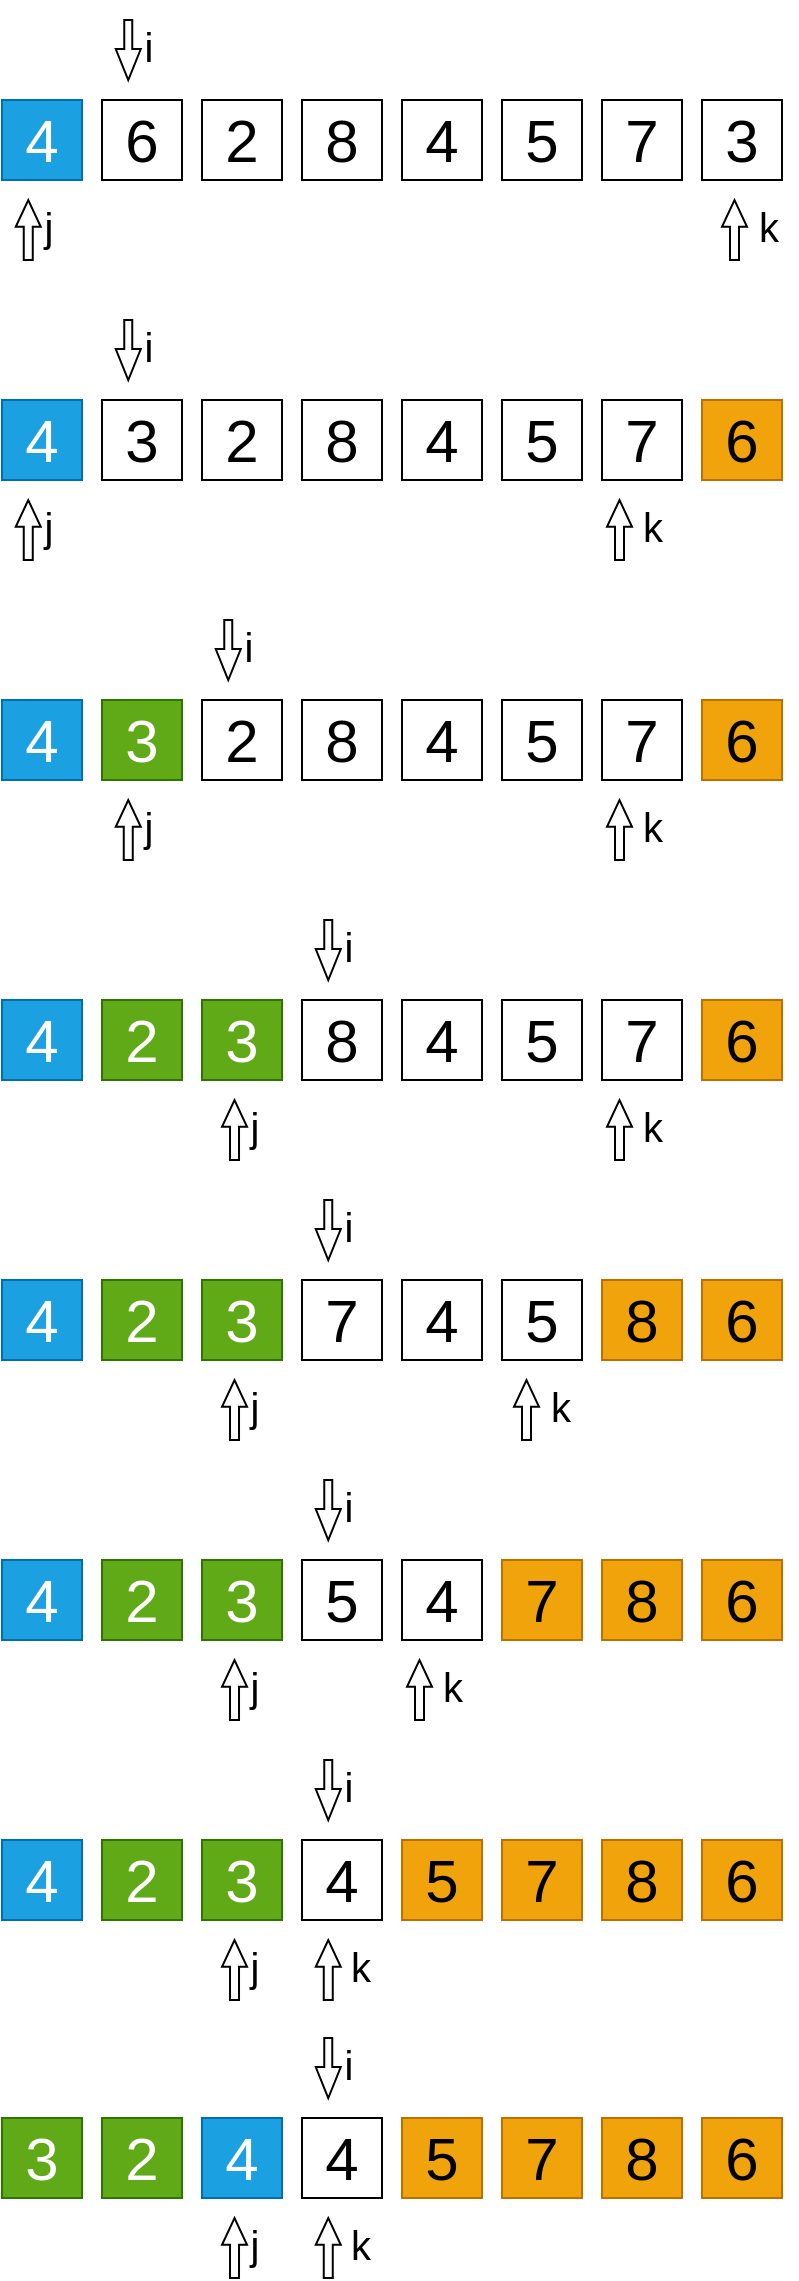 <mxfile version="16.5.1" type="device"><diagram id="u7u9cAvpRpsKyLkKJg63" name="快速排序"><mxGraphModel dx="593" dy="371" grid="1" gridSize="10" guides="1" tooltips="1" connect="1" arrows="1" fold="1" page="1" pageScale="1" pageWidth="827" pageHeight="1169" math="0" shadow="0"><root><mxCell id="0"/><mxCell id="1" parent="0"/><mxCell id="zEwm0gIOD2ZmoLXaql2R-1" value="&lt;font style=&quot;font-size: 30px&quot;&gt;4&lt;/font&gt;" style="rounded=0;whiteSpace=wrap;html=1;fillColor=#1ba1e2;strokeColor=#006EAF;fontColor=#ffffff;" vertex="1" parent="1"><mxGeometry x="120" y="80" width="40" height="40" as="geometry"/></mxCell><mxCell id="zEwm0gIOD2ZmoLXaql2R-2" value="&lt;font style=&quot;font-size: 30px&quot;&gt;6&lt;/font&gt;" style="rounded=0;whiteSpace=wrap;html=1;" vertex="1" parent="1"><mxGeometry x="170" y="80" width="40" height="40" as="geometry"/></mxCell><mxCell id="zEwm0gIOD2ZmoLXaql2R-3" value="&lt;font style=&quot;font-size: 30px&quot;&gt;2&lt;/font&gt;" style="rounded=0;whiteSpace=wrap;html=1;" vertex="1" parent="1"><mxGeometry x="220" y="80" width="40" height="40" as="geometry"/></mxCell><mxCell id="zEwm0gIOD2ZmoLXaql2R-4" value="&lt;font style=&quot;font-size: 30px&quot;&gt;8&lt;/font&gt;" style="rounded=0;whiteSpace=wrap;html=1;" vertex="1" parent="1"><mxGeometry x="270" y="80" width="40" height="40" as="geometry"/></mxCell><mxCell id="zEwm0gIOD2ZmoLXaql2R-5" value="&lt;font style=&quot;font-size: 30px&quot;&gt;4&lt;/font&gt;" style="rounded=0;whiteSpace=wrap;html=1;" vertex="1" parent="1"><mxGeometry x="320" y="80" width="40" height="40" as="geometry"/></mxCell><mxCell id="zEwm0gIOD2ZmoLXaql2R-6" value="&lt;font style=&quot;font-size: 30px&quot;&gt;5&lt;/font&gt;" style="rounded=0;whiteSpace=wrap;html=1;" vertex="1" parent="1"><mxGeometry x="370" y="80" width="40" height="40" as="geometry"/></mxCell><mxCell id="zEwm0gIOD2ZmoLXaql2R-7" value="&lt;font style=&quot;font-size: 30px&quot;&gt;7&lt;/font&gt;" style="rounded=0;whiteSpace=wrap;html=1;" vertex="1" parent="1"><mxGeometry x="420" y="80" width="40" height="40" as="geometry"/></mxCell><mxCell id="zEwm0gIOD2ZmoLXaql2R-8" value="&lt;font style=&quot;font-size: 30px&quot;&gt;3&lt;/font&gt;" style="rounded=0;whiteSpace=wrap;html=1;" vertex="1" parent="1"><mxGeometry x="470" y="80" width="40" height="40" as="geometry"/></mxCell><mxCell id="zEwm0gIOD2ZmoLXaql2R-10" value="" style="html=1;shadow=0;dashed=0;align=center;verticalAlign=middle;shape=mxgraph.arrows2.arrow;dy=0.68;dx=15.5;direction=south;notch=0;fontSize=30;" vertex="1" parent="1"><mxGeometry x="176.88" y="40" width="12.5" height="30" as="geometry"/></mxCell><mxCell id="zEwm0gIOD2ZmoLXaql2R-11" value="&lt;font style=&quot;font-size: 20px&quot;&gt;i&lt;/font&gt;" style="text;html=1;align=center;verticalAlign=middle;resizable=0;points=[];autosize=1;strokeColor=none;fillColor=none;fontSize=30;" vertex="1" parent="1"><mxGeometry x="183.13" y="30" width="20" height="40" as="geometry"/></mxCell><mxCell id="zEwm0gIOD2ZmoLXaql2R-12" value="" style="html=1;shadow=0;dashed=0;align=center;verticalAlign=middle;shape=mxgraph.arrows2.arrow;dy=0.64;dx=13.39;direction=north;notch=0;fontSize=20;" vertex="1" parent="1"><mxGeometry x="126.88" y="130" width="12.5" height="30" as="geometry"/></mxCell><mxCell id="zEwm0gIOD2ZmoLXaql2R-13" value="&lt;font style=&quot;font-size: 20px&quot;&gt;j&lt;/font&gt;" style="text;html=1;align=center;verticalAlign=middle;resizable=0;points=[];autosize=1;strokeColor=none;fillColor=none;fontSize=30;" vertex="1" parent="1"><mxGeometry x="133.13" y="120" width="20" height="40" as="geometry"/></mxCell><mxCell id="zEwm0gIOD2ZmoLXaql2R-14" value="" style="html=1;shadow=0;dashed=0;align=center;verticalAlign=middle;shape=mxgraph.arrows2.arrow;dy=0.64;dx=13.39;direction=north;notch=0;fontSize=20;" vertex="1" parent="1"><mxGeometry x="480" y="130" width="12.5" height="30" as="geometry"/></mxCell><mxCell id="zEwm0gIOD2ZmoLXaql2R-15" value="&lt;font style=&quot;font-size: 20px&quot;&gt;k&lt;/font&gt;" style="text;html=1;align=center;verticalAlign=middle;resizable=0;points=[];autosize=1;strokeColor=none;fillColor=none;fontSize=30;" vertex="1" parent="1"><mxGeometry x="487.5" y="120" width="30" height="40" as="geometry"/></mxCell><mxCell id="zEwm0gIOD2ZmoLXaql2R-17" value="&lt;font style=&quot;font-size: 30px&quot;&gt;4&lt;/font&gt;" style="rounded=0;whiteSpace=wrap;html=1;fillColor=#1ba1e2;strokeColor=#006EAF;fontColor=#ffffff;" vertex="1" parent="1"><mxGeometry x="120" y="230" width="40" height="40" as="geometry"/></mxCell><mxCell id="zEwm0gIOD2ZmoLXaql2R-18" value="&lt;font style=&quot;font-size: 30px&quot;&gt;3&lt;/font&gt;" style="rounded=0;whiteSpace=wrap;html=1;" vertex="1" parent="1"><mxGeometry x="170" y="230" width="40" height="40" as="geometry"/></mxCell><mxCell id="zEwm0gIOD2ZmoLXaql2R-19" value="&lt;font style=&quot;font-size: 30px&quot;&gt;2&lt;/font&gt;" style="rounded=0;whiteSpace=wrap;html=1;" vertex="1" parent="1"><mxGeometry x="220" y="230" width="40" height="40" as="geometry"/></mxCell><mxCell id="zEwm0gIOD2ZmoLXaql2R-20" value="&lt;font style=&quot;font-size: 30px&quot;&gt;8&lt;/font&gt;" style="rounded=0;whiteSpace=wrap;html=1;" vertex="1" parent="1"><mxGeometry x="270" y="230" width="40" height="40" as="geometry"/></mxCell><mxCell id="zEwm0gIOD2ZmoLXaql2R-21" value="&lt;font style=&quot;font-size: 30px&quot;&gt;4&lt;/font&gt;" style="rounded=0;whiteSpace=wrap;html=1;" vertex="1" parent="1"><mxGeometry x="320" y="230" width="40" height="40" as="geometry"/></mxCell><mxCell id="zEwm0gIOD2ZmoLXaql2R-22" value="&lt;font style=&quot;font-size: 30px&quot;&gt;5&lt;/font&gt;" style="rounded=0;whiteSpace=wrap;html=1;" vertex="1" parent="1"><mxGeometry x="370" y="230" width="40" height="40" as="geometry"/></mxCell><mxCell id="zEwm0gIOD2ZmoLXaql2R-23" value="&lt;font style=&quot;font-size: 30px&quot;&gt;7&lt;/font&gt;" style="rounded=0;whiteSpace=wrap;html=1;" vertex="1" parent="1"><mxGeometry x="420" y="230" width="40" height="40" as="geometry"/></mxCell><mxCell id="zEwm0gIOD2ZmoLXaql2R-24" value="&lt;font style=&quot;font-size: 30px&quot;&gt;6&lt;/font&gt;" style="rounded=0;whiteSpace=wrap;html=1;fillColor=#f0a30a;fontColor=#000000;strokeColor=#BD7000;" vertex="1" parent="1"><mxGeometry x="470" y="230" width="40" height="40" as="geometry"/></mxCell><mxCell id="zEwm0gIOD2ZmoLXaql2R-25" value="" style="html=1;shadow=0;dashed=0;align=center;verticalAlign=middle;shape=mxgraph.arrows2.arrow;dy=0.68;dx=15.5;direction=south;notch=0;fontSize=30;" vertex="1" parent="1"><mxGeometry x="176.88" y="190" width="12.5" height="30" as="geometry"/></mxCell><mxCell id="zEwm0gIOD2ZmoLXaql2R-26" value="&lt;font style=&quot;font-size: 20px&quot;&gt;i&lt;/font&gt;" style="text;html=1;align=center;verticalAlign=middle;resizable=0;points=[];autosize=1;strokeColor=none;fillColor=none;fontSize=30;" vertex="1" parent="1"><mxGeometry x="183.13" y="180" width="20" height="40" as="geometry"/></mxCell><mxCell id="zEwm0gIOD2ZmoLXaql2R-27" value="" style="html=1;shadow=0;dashed=0;align=center;verticalAlign=middle;shape=mxgraph.arrows2.arrow;dy=0.64;dx=13.39;direction=north;notch=0;fontSize=20;" vertex="1" parent="1"><mxGeometry x="126.88" y="280" width="12.5" height="30" as="geometry"/></mxCell><mxCell id="zEwm0gIOD2ZmoLXaql2R-28" value="&lt;font style=&quot;font-size: 20px&quot;&gt;j&lt;/font&gt;" style="text;html=1;align=center;verticalAlign=middle;resizable=0;points=[];autosize=1;strokeColor=none;fillColor=none;fontSize=30;" vertex="1" parent="1"><mxGeometry x="133.13" y="270" width="20" height="40" as="geometry"/></mxCell><mxCell id="zEwm0gIOD2ZmoLXaql2R-29" value="" style="html=1;shadow=0;dashed=0;align=center;verticalAlign=middle;shape=mxgraph.arrows2.arrow;dy=0.64;dx=13.39;direction=north;notch=0;fontSize=20;" vertex="1" parent="1"><mxGeometry x="422.5" y="280" width="12.5" height="30" as="geometry"/></mxCell><mxCell id="zEwm0gIOD2ZmoLXaql2R-30" value="&lt;font style=&quot;font-size: 20px&quot;&gt;k&lt;/font&gt;" style="text;html=1;align=center;verticalAlign=middle;resizable=0;points=[];autosize=1;strokeColor=none;fillColor=none;fontSize=30;" vertex="1" parent="1"><mxGeometry x="430" y="270" width="30" height="40" as="geometry"/></mxCell><mxCell id="zEwm0gIOD2ZmoLXaql2R-31" value="&lt;font style=&quot;font-size: 30px&quot;&gt;4&lt;/font&gt;" style="rounded=0;whiteSpace=wrap;html=1;fillColor=#1ba1e2;strokeColor=#006EAF;fontColor=#ffffff;" vertex="1" parent="1"><mxGeometry x="120" y="380" width="40" height="40" as="geometry"/></mxCell><mxCell id="zEwm0gIOD2ZmoLXaql2R-32" value="&lt;font style=&quot;font-size: 30px&quot;&gt;3&lt;/font&gt;" style="rounded=0;whiteSpace=wrap;html=1;fillColor=#60a917;fontColor=#ffffff;strokeColor=#2D7600;" vertex="1" parent="1"><mxGeometry x="170" y="380" width="40" height="40" as="geometry"/></mxCell><mxCell id="zEwm0gIOD2ZmoLXaql2R-33" value="&lt;font style=&quot;font-size: 30px&quot;&gt;2&lt;/font&gt;" style="rounded=0;whiteSpace=wrap;html=1;" vertex="1" parent="1"><mxGeometry x="220" y="380" width="40" height="40" as="geometry"/></mxCell><mxCell id="zEwm0gIOD2ZmoLXaql2R-34" value="&lt;font style=&quot;font-size: 30px&quot;&gt;8&lt;/font&gt;" style="rounded=0;whiteSpace=wrap;html=1;" vertex="1" parent="1"><mxGeometry x="270" y="380" width="40" height="40" as="geometry"/></mxCell><mxCell id="zEwm0gIOD2ZmoLXaql2R-35" value="&lt;font style=&quot;font-size: 30px&quot;&gt;4&lt;/font&gt;" style="rounded=0;whiteSpace=wrap;html=1;" vertex="1" parent="1"><mxGeometry x="320" y="380" width="40" height="40" as="geometry"/></mxCell><mxCell id="zEwm0gIOD2ZmoLXaql2R-36" value="&lt;font style=&quot;font-size: 30px&quot;&gt;5&lt;/font&gt;" style="rounded=0;whiteSpace=wrap;html=1;" vertex="1" parent="1"><mxGeometry x="370" y="380" width="40" height="40" as="geometry"/></mxCell><mxCell id="zEwm0gIOD2ZmoLXaql2R-37" value="&lt;font style=&quot;font-size: 30px&quot;&gt;7&lt;/font&gt;" style="rounded=0;whiteSpace=wrap;html=1;" vertex="1" parent="1"><mxGeometry x="420" y="380" width="40" height="40" as="geometry"/></mxCell><mxCell id="zEwm0gIOD2ZmoLXaql2R-38" value="&lt;font style=&quot;font-size: 30px&quot;&gt;6&lt;/font&gt;" style="rounded=0;whiteSpace=wrap;html=1;fillColor=#f0a30a;fontColor=#000000;strokeColor=#BD7000;" vertex="1" parent="1"><mxGeometry x="470" y="380" width="40" height="40" as="geometry"/></mxCell><mxCell id="zEwm0gIOD2ZmoLXaql2R-39" value="" style="html=1;shadow=0;dashed=0;align=center;verticalAlign=middle;shape=mxgraph.arrows2.arrow;dy=0.68;dx=15.5;direction=south;notch=0;fontSize=30;" vertex="1" parent="1"><mxGeometry x="226.88" y="340" width="12.5" height="30" as="geometry"/></mxCell><mxCell id="zEwm0gIOD2ZmoLXaql2R-40" value="&lt;font style=&quot;font-size: 20px&quot;&gt;i&lt;/font&gt;" style="text;html=1;align=center;verticalAlign=middle;resizable=0;points=[];autosize=1;strokeColor=none;fillColor=none;fontSize=30;" vertex="1" parent="1"><mxGeometry x="233.13" y="330" width="20" height="40" as="geometry"/></mxCell><mxCell id="zEwm0gIOD2ZmoLXaql2R-41" value="" style="html=1;shadow=0;dashed=0;align=center;verticalAlign=middle;shape=mxgraph.arrows2.arrow;dy=0.64;dx=13.39;direction=north;notch=0;fontSize=20;" vertex="1" parent="1"><mxGeometry x="176.88" y="430" width="12.5" height="30" as="geometry"/></mxCell><mxCell id="zEwm0gIOD2ZmoLXaql2R-42" value="&lt;font style=&quot;font-size: 20px&quot;&gt;j&lt;/font&gt;" style="text;html=1;align=center;verticalAlign=middle;resizable=0;points=[];autosize=1;strokeColor=none;fillColor=none;fontSize=30;" vertex="1" parent="1"><mxGeometry x="183.13" y="420" width="20" height="40" as="geometry"/></mxCell><mxCell id="zEwm0gIOD2ZmoLXaql2R-43" value="" style="html=1;shadow=0;dashed=0;align=center;verticalAlign=middle;shape=mxgraph.arrows2.arrow;dy=0.64;dx=13.39;direction=north;notch=0;fontSize=20;" vertex="1" parent="1"><mxGeometry x="422.5" y="430" width="12.5" height="30" as="geometry"/></mxCell><mxCell id="zEwm0gIOD2ZmoLXaql2R-44" value="&lt;font style=&quot;font-size: 20px&quot;&gt;k&lt;/font&gt;" style="text;html=1;align=center;verticalAlign=middle;resizable=0;points=[];autosize=1;strokeColor=none;fillColor=none;fontSize=30;" vertex="1" parent="1"><mxGeometry x="430" y="420" width="30" height="40" as="geometry"/></mxCell><mxCell id="zEwm0gIOD2ZmoLXaql2R-45" value="&lt;font style=&quot;font-size: 30px&quot;&gt;4&lt;/font&gt;" style="rounded=0;whiteSpace=wrap;html=1;fillColor=#1ba1e2;strokeColor=#006EAF;fontColor=#ffffff;" vertex="1" parent="1"><mxGeometry x="120" y="530" width="40" height="40" as="geometry"/></mxCell><mxCell id="zEwm0gIOD2ZmoLXaql2R-46" value="&lt;font style=&quot;font-size: 30px&quot;&gt;2&lt;/font&gt;" style="rounded=0;whiteSpace=wrap;html=1;fillColor=#60a917;fontColor=#ffffff;strokeColor=#2D7600;" vertex="1" parent="1"><mxGeometry x="170" y="530" width="40" height="40" as="geometry"/></mxCell><mxCell id="zEwm0gIOD2ZmoLXaql2R-47" value="&lt;font style=&quot;font-size: 30px&quot;&gt;3&lt;/font&gt;" style="rounded=0;whiteSpace=wrap;html=1;fillColor=#60a917;fontColor=#ffffff;strokeColor=#2D7600;" vertex="1" parent="1"><mxGeometry x="220" y="530" width="40" height="40" as="geometry"/></mxCell><mxCell id="zEwm0gIOD2ZmoLXaql2R-48" value="&lt;font style=&quot;font-size: 30px&quot;&gt;8&lt;/font&gt;" style="rounded=0;whiteSpace=wrap;html=1;" vertex="1" parent="1"><mxGeometry x="270" y="530" width="40" height="40" as="geometry"/></mxCell><mxCell id="zEwm0gIOD2ZmoLXaql2R-49" value="&lt;font style=&quot;font-size: 30px&quot;&gt;4&lt;/font&gt;" style="rounded=0;whiteSpace=wrap;html=1;" vertex="1" parent="1"><mxGeometry x="320" y="530" width="40" height="40" as="geometry"/></mxCell><mxCell id="zEwm0gIOD2ZmoLXaql2R-50" value="&lt;font style=&quot;font-size: 30px&quot;&gt;5&lt;/font&gt;" style="rounded=0;whiteSpace=wrap;html=1;" vertex="1" parent="1"><mxGeometry x="370" y="530" width="40" height="40" as="geometry"/></mxCell><mxCell id="zEwm0gIOD2ZmoLXaql2R-51" value="&lt;font style=&quot;font-size: 30px&quot;&gt;7&lt;/font&gt;" style="rounded=0;whiteSpace=wrap;html=1;" vertex="1" parent="1"><mxGeometry x="420" y="530" width="40" height="40" as="geometry"/></mxCell><mxCell id="zEwm0gIOD2ZmoLXaql2R-52" value="&lt;font style=&quot;font-size: 30px&quot;&gt;6&lt;/font&gt;" style="rounded=0;whiteSpace=wrap;html=1;fillColor=#f0a30a;fontColor=#000000;strokeColor=#BD7000;" vertex="1" parent="1"><mxGeometry x="470" y="530" width="40" height="40" as="geometry"/></mxCell><mxCell id="zEwm0gIOD2ZmoLXaql2R-53" value="" style="html=1;shadow=0;dashed=0;align=center;verticalAlign=middle;shape=mxgraph.arrows2.arrow;dy=0.68;dx=15.5;direction=south;notch=0;fontSize=30;" vertex="1" parent="1"><mxGeometry x="276.88" y="490" width="12.5" height="30" as="geometry"/></mxCell><mxCell id="zEwm0gIOD2ZmoLXaql2R-54" value="&lt;font style=&quot;font-size: 20px&quot;&gt;i&lt;/font&gt;" style="text;html=1;align=center;verticalAlign=middle;resizable=0;points=[];autosize=1;strokeColor=none;fillColor=none;fontSize=30;" vertex="1" parent="1"><mxGeometry x="283.13" y="480" width="20" height="40" as="geometry"/></mxCell><mxCell id="zEwm0gIOD2ZmoLXaql2R-55" value="" style="html=1;shadow=0;dashed=0;align=center;verticalAlign=middle;shape=mxgraph.arrows2.arrow;dy=0.64;dx=13.39;direction=north;notch=0;fontSize=20;" vertex="1" parent="1"><mxGeometry x="230.01" y="580" width="12.5" height="30" as="geometry"/></mxCell><mxCell id="zEwm0gIOD2ZmoLXaql2R-56" value="&lt;font style=&quot;font-size: 20px&quot;&gt;j&lt;/font&gt;" style="text;html=1;align=center;verticalAlign=middle;resizable=0;points=[];autosize=1;strokeColor=none;fillColor=none;fontSize=30;" vertex="1" parent="1"><mxGeometry x="236.26" y="570" width="20" height="40" as="geometry"/></mxCell><mxCell id="zEwm0gIOD2ZmoLXaql2R-57" value="" style="html=1;shadow=0;dashed=0;align=center;verticalAlign=middle;shape=mxgraph.arrows2.arrow;dy=0.64;dx=13.39;direction=north;notch=0;fontSize=20;" vertex="1" parent="1"><mxGeometry x="422.5" y="580" width="12.5" height="30" as="geometry"/></mxCell><mxCell id="zEwm0gIOD2ZmoLXaql2R-58" value="&lt;font style=&quot;font-size: 20px&quot;&gt;k&lt;/font&gt;" style="text;html=1;align=center;verticalAlign=middle;resizable=0;points=[];autosize=1;strokeColor=none;fillColor=none;fontSize=30;" vertex="1" parent="1"><mxGeometry x="430" y="570" width="30" height="40" as="geometry"/></mxCell><mxCell id="zEwm0gIOD2ZmoLXaql2R-59" value="&lt;font style=&quot;font-size: 30px&quot;&gt;4&lt;/font&gt;" style="rounded=0;whiteSpace=wrap;html=1;fillColor=#1ba1e2;strokeColor=#006EAF;fontColor=#ffffff;" vertex="1" parent="1"><mxGeometry x="120" y="670" width="40" height="40" as="geometry"/></mxCell><mxCell id="zEwm0gIOD2ZmoLXaql2R-60" value="&lt;font style=&quot;font-size: 30px&quot;&gt;2&lt;/font&gt;" style="rounded=0;whiteSpace=wrap;html=1;fillColor=#60a917;fontColor=#ffffff;strokeColor=#2D7600;" vertex="1" parent="1"><mxGeometry x="170" y="670" width="40" height="40" as="geometry"/></mxCell><mxCell id="zEwm0gIOD2ZmoLXaql2R-61" value="&lt;font style=&quot;font-size: 30px&quot;&gt;3&lt;/font&gt;" style="rounded=0;whiteSpace=wrap;html=1;fillColor=#60a917;fontColor=#ffffff;strokeColor=#2D7600;" vertex="1" parent="1"><mxGeometry x="220" y="670" width="40" height="40" as="geometry"/></mxCell><mxCell id="zEwm0gIOD2ZmoLXaql2R-62" value="&lt;font style=&quot;font-size: 30px&quot;&gt;7&lt;/font&gt;" style="rounded=0;whiteSpace=wrap;html=1;" vertex="1" parent="1"><mxGeometry x="270" y="670" width="40" height="40" as="geometry"/></mxCell><mxCell id="zEwm0gIOD2ZmoLXaql2R-63" value="&lt;font style=&quot;font-size: 30px&quot;&gt;4&lt;/font&gt;" style="rounded=0;whiteSpace=wrap;html=1;" vertex="1" parent="1"><mxGeometry x="320" y="670" width="40" height="40" as="geometry"/></mxCell><mxCell id="zEwm0gIOD2ZmoLXaql2R-64" value="&lt;font style=&quot;font-size: 30px&quot;&gt;5&lt;/font&gt;" style="rounded=0;whiteSpace=wrap;html=1;" vertex="1" parent="1"><mxGeometry x="370" y="670" width="40" height="40" as="geometry"/></mxCell><mxCell id="zEwm0gIOD2ZmoLXaql2R-65" value="&lt;font style=&quot;font-size: 30px&quot;&gt;8&lt;/font&gt;" style="rounded=0;whiteSpace=wrap;html=1;fillColor=#f0a30a;fontColor=#000000;strokeColor=#BD7000;" vertex="1" parent="1"><mxGeometry x="420" y="670" width="40" height="40" as="geometry"/></mxCell><mxCell id="zEwm0gIOD2ZmoLXaql2R-66" value="&lt;font style=&quot;font-size: 30px&quot;&gt;6&lt;/font&gt;" style="rounded=0;whiteSpace=wrap;html=1;fillColor=#f0a30a;fontColor=#000000;strokeColor=#BD7000;" vertex="1" parent="1"><mxGeometry x="470" y="670" width="40" height="40" as="geometry"/></mxCell><mxCell id="zEwm0gIOD2ZmoLXaql2R-67" value="" style="html=1;shadow=0;dashed=0;align=center;verticalAlign=middle;shape=mxgraph.arrows2.arrow;dy=0.68;dx=15.5;direction=south;notch=0;fontSize=30;" vertex="1" parent="1"><mxGeometry x="276.88" y="630" width="12.5" height="30" as="geometry"/></mxCell><mxCell id="zEwm0gIOD2ZmoLXaql2R-68" value="&lt;font style=&quot;font-size: 20px&quot;&gt;i&lt;/font&gt;" style="text;html=1;align=center;verticalAlign=middle;resizable=0;points=[];autosize=1;strokeColor=none;fillColor=none;fontSize=30;" vertex="1" parent="1"><mxGeometry x="283.13" y="620" width="20" height="40" as="geometry"/></mxCell><mxCell id="zEwm0gIOD2ZmoLXaql2R-69" value="" style="html=1;shadow=0;dashed=0;align=center;verticalAlign=middle;shape=mxgraph.arrows2.arrow;dy=0.64;dx=13.39;direction=north;notch=0;fontSize=20;" vertex="1" parent="1"><mxGeometry x="230.01" y="720" width="12.5" height="30" as="geometry"/></mxCell><mxCell id="zEwm0gIOD2ZmoLXaql2R-70" value="&lt;font style=&quot;font-size: 20px&quot;&gt;j&lt;/font&gt;" style="text;html=1;align=center;verticalAlign=middle;resizable=0;points=[];autosize=1;strokeColor=none;fillColor=none;fontSize=30;" vertex="1" parent="1"><mxGeometry x="236.26" y="710" width="20" height="40" as="geometry"/></mxCell><mxCell id="zEwm0gIOD2ZmoLXaql2R-71" value="" style="html=1;shadow=0;dashed=0;align=center;verticalAlign=middle;shape=mxgraph.arrows2.arrow;dy=0.64;dx=13.39;direction=north;notch=0;fontSize=20;" vertex="1" parent="1"><mxGeometry x="376" y="720" width="12.5" height="30" as="geometry"/></mxCell><mxCell id="zEwm0gIOD2ZmoLXaql2R-72" value="&lt;font style=&quot;font-size: 20px&quot;&gt;k&lt;/font&gt;" style="text;html=1;align=center;verticalAlign=middle;resizable=0;points=[];autosize=1;strokeColor=none;fillColor=none;fontSize=30;" vertex="1" parent="1"><mxGeometry x="383.5" y="710" width="30" height="40" as="geometry"/></mxCell><mxCell id="zEwm0gIOD2ZmoLXaql2R-73" value="&lt;font style=&quot;font-size: 30px&quot;&gt;4&lt;/font&gt;" style="rounded=0;whiteSpace=wrap;html=1;fillColor=#1ba1e2;strokeColor=#006EAF;fontColor=#ffffff;" vertex="1" parent="1"><mxGeometry x="120" y="810" width="40" height="40" as="geometry"/></mxCell><mxCell id="zEwm0gIOD2ZmoLXaql2R-74" value="&lt;font style=&quot;font-size: 30px&quot;&gt;2&lt;/font&gt;" style="rounded=0;whiteSpace=wrap;html=1;fillColor=#60a917;fontColor=#ffffff;strokeColor=#2D7600;" vertex="1" parent="1"><mxGeometry x="170" y="810" width="40" height="40" as="geometry"/></mxCell><mxCell id="zEwm0gIOD2ZmoLXaql2R-75" value="&lt;font style=&quot;font-size: 30px&quot;&gt;3&lt;/font&gt;" style="rounded=0;whiteSpace=wrap;html=1;fillColor=#60a917;fontColor=#ffffff;strokeColor=#2D7600;" vertex="1" parent="1"><mxGeometry x="220" y="810" width="40" height="40" as="geometry"/></mxCell><mxCell id="zEwm0gIOD2ZmoLXaql2R-76" value="&lt;font style=&quot;font-size: 30px&quot;&gt;5&lt;/font&gt;" style="rounded=0;whiteSpace=wrap;html=1;" vertex="1" parent="1"><mxGeometry x="270" y="810" width="40" height="40" as="geometry"/></mxCell><mxCell id="zEwm0gIOD2ZmoLXaql2R-77" value="&lt;font style=&quot;font-size: 30px&quot;&gt;4&lt;/font&gt;" style="rounded=0;whiteSpace=wrap;html=1;" vertex="1" parent="1"><mxGeometry x="320" y="810" width="40" height="40" as="geometry"/></mxCell><mxCell id="zEwm0gIOD2ZmoLXaql2R-78" value="&lt;font style=&quot;font-size: 30px&quot;&gt;7&lt;/font&gt;" style="rounded=0;whiteSpace=wrap;html=1;fillColor=#f0a30a;fontColor=#000000;strokeColor=#BD7000;" vertex="1" parent="1"><mxGeometry x="370" y="810" width="40" height="40" as="geometry"/></mxCell><mxCell id="zEwm0gIOD2ZmoLXaql2R-79" value="&lt;font style=&quot;font-size: 30px&quot;&gt;8&lt;/font&gt;" style="rounded=0;whiteSpace=wrap;html=1;fillColor=#f0a30a;fontColor=#000000;strokeColor=#BD7000;" vertex="1" parent="1"><mxGeometry x="420" y="810" width="40" height="40" as="geometry"/></mxCell><mxCell id="zEwm0gIOD2ZmoLXaql2R-80" value="&lt;font style=&quot;font-size: 30px&quot;&gt;6&lt;/font&gt;" style="rounded=0;whiteSpace=wrap;html=1;fillColor=#f0a30a;fontColor=#000000;strokeColor=#BD7000;" vertex="1" parent="1"><mxGeometry x="470" y="810" width="40" height="40" as="geometry"/></mxCell><mxCell id="zEwm0gIOD2ZmoLXaql2R-81" value="" style="html=1;shadow=0;dashed=0;align=center;verticalAlign=middle;shape=mxgraph.arrows2.arrow;dy=0.68;dx=15.5;direction=south;notch=0;fontSize=30;" vertex="1" parent="1"><mxGeometry x="276.88" y="770" width="12.5" height="30" as="geometry"/></mxCell><mxCell id="zEwm0gIOD2ZmoLXaql2R-82" value="&lt;font style=&quot;font-size: 20px&quot;&gt;i&lt;/font&gt;" style="text;html=1;align=center;verticalAlign=middle;resizable=0;points=[];autosize=1;strokeColor=none;fillColor=none;fontSize=30;" vertex="1" parent="1"><mxGeometry x="283.13" y="760" width="20" height="40" as="geometry"/></mxCell><mxCell id="zEwm0gIOD2ZmoLXaql2R-83" value="" style="html=1;shadow=0;dashed=0;align=center;verticalAlign=middle;shape=mxgraph.arrows2.arrow;dy=0.64;dx=13.39;direction=north;notch=0;fontSize=20;" vertex="1" parent="1"><mxGeometry x="230.01" y="860" width="12.5" height="30" as="geometry"/></mxCell><mxCell id="zEwm0gIOD2ZmoLXaql2R-84" value="&lt;font style=&quot;font-size: 20px&quot;&gt;j&lt;/font&gt;" style="text;html=1;align=center;verticalAlign=middle;resizable=0;points=[];autosize=1;strokeColor=none;fillColor=none;fontSize=30;" vertex="1" parent="1"><mxGeometry x="236.26" y="850" width="20" height="40" as="geometry"/></mxCell><mxCell id="zEwm0gIOD2ZmoLXaql2R-85" value="" style="html=1;shadow=0;dashed=0;align=center;verticalAlign=middle;shape=mxgraph.arrows2.arrow;dy=0.64;dx=13.39;direction=north;notch=0;fontSize=20;" vertex="1" parent="1"><mxGeometry x="322.5" y="860" width="12.5" height="30" as="geometry"/></mxCell><mxCell id="zEwm0gIOD2ZmoLXaql2R-86" value="&lt;font style=&quot;font-size: 20px&quot;&gt;k&lt;/font&gt;" style="text;html=1;align=center;verticalAlign=middle;resizable=0;points=[];autosize=1;strokeColor=none;fillColor=none;fontSize=30;" vertex="1" parent="1"><mxGeometry x="330" y="850" width="30" height="40" as="geometry"/></mxCell><mxCell id="zEwm0gIOD2ZmoLXaql2R-87" value="&lt;font style=&quot;font-size: 30px&quot;&gt;4&lt;/font&gt;" style="rounded=0;whiteSpace=wrap;html=1;fillColor=#1ba1e2;strokeColor=#006EAF;fontColor=#ffffff;" vertex="1" parent="1"><mxGeometry x="120" y="950" width="40" height="40" as="geometry"/></mxCell><mxCell id="zEwm0gIOD2ZmoLXaql2R-88" value="&lt;font style=&quot;font-size: 30px&quot;&gt;2&lt;/font&gt;" style="rounded=0;whiteSpace=wrap;html=1;fillColor=#60a917;fontColor=#ffffff;strokeColor=#2D7600;" vertex="1" parent="1"><mxGeometry x="170" y="950" width="40" height="40" as="geometry"/></mxCell><mxCell id="zEwm0gIOD2ZmoLXaql2R-89" value="&lt;font style=&quot;font-size: 30px&quot;&gt;3&lt;/font&gt;" style="rounded=0;whiteSpace=wrap;html=1;fillColor=#60a917;fontColor=#ffffff;strokeColor=#2D7600;" vertex="1" parent="1"><mxGeometry x="220" y="950" width="40" height="40" as="geometry"/></mxCell><mxCell id="zEwm0gIOD2ZmoLXaql2R-90" value="&lt;font style=&quot;font-size: 30px&quot;&gt;4&lt;/font&gt;" style="rounded=0;whiteSpace=wrap;html=1;" vertex="1" parent="1"><mxGeometry x="270" y="950" width="40" height="40" as="geometry"/></mxCell><mxCell id="zEwm0gIOD2ZmoLXaql2R-91" value="&lt;font style=&quot;font-size: 30px&quot;&gt;5&lt;/font&gt;" style="rounded=0;whiteSpace=wrap;html=1;fillColor=#f0a30a;fontColor=#000000;strokeColor=#BD7000;" vertex="1" parent="1"><mxGeometry x="320" y="950" width="40" height="40" as="geometry"/></mxCell><mxCell id="zEwm0gIOD2ZmoLXaql2R-92" value="&lt;font style=&quot;font-size: 30px&quot;&gt;7&lt;/font&gt;" style="rounded=0;whiteSpace=wrap;html=1;fillColor=#f0a30a;fontColor=#000000;strokeColor=#BD7000;" vertex="1" parent="1"><mxGeometry x="370" y="950" width="40" height="40" as="geometry"/></mxCell><mxCell id="zEwm0gIOD2ZmoLXaql2R-93" value="&lt;font style=&quot;font-size: 30px&quot;&gt;8&lt;/font&gt;" style="rounded=0;whiteSpace=wrap;html=1;fillColor=#f0a30a;fontColor=#000000;strokeColor=#BD7000;" vertex="1" parent="1"><mxGeometry x="420" y="950" width="40" height="40" as="geometry"/></mxCell><mxCell id="zEwm0gIOD2ZmoLXaql2R-94" value="&lt;font style=&quot;font-size: 30px&quot;&gt;6&lt;/font&gt;" style="rounded=0;whiteSpace=wrap;html=1;fillColor=#f0a30a;fontColor=#000000;strokeColor=#BD7000;" vertex="1" parent="1"><mxGeometry x="470" y="950" width="40" height="40" as="geometry"/></mxCell><mxCell id="zEwm0gIOD2ZmoLXaql2R-95" value="" style="html=1;shadow=0;dashed=0;align=center;verticalAlign=middle;shape=mxgraph.arrows2.arrow;dy=0.68;dx=15.5;direction=south;notch=0;fontSize=30;" vertex="1" parent="1"><mxGeometry x="276.88" y="910" width="12.5" height="30" as="geometry"/></mxCell><mxCell id="zEwm0gIOD2ZmoLXaql2R-96" value="&lt;font style=&quot;font-size: 20px&quot;&gt;i&lt;/font&gt;" style="text;html=1;align=center;verticalAlign=middle;resizable=0;points=[];autosize=1;strokeColor=none;fillColor=none;fontSize=30;" vertex="1" parent="1"><mxGeometry x="283.13" y="900" width="20" height="40" as="geometry"/></mxCell><mxCell id="zEwm0gIOD2ZmoLXaql2R-97" value="" style="html=1;shadow=0;dashed=0;align=center;verticalAlign=middle;shape=mxgraph.arrows2.arrow;dy=0.64;dx=13.39;direction=north;notch=0;fontSize=20;" vertex="1" parent="1"><mxGeometry x="230.01" y="1000" width="12.5" height="30" as="geometry"/></mxCell><mxCell id="zEwm0gIOD2ZmoLXaql2R-98" value="&lt;font style=&quot;font-size: 20px&quot;&gt;j&lt;/font&gt;" style="text;html=1;align=center;verticalAlign=middle;resizable=0;points=[];autosize=1;strokeColor=none;fillColor=none;fontSize=30;" vertex="1" parent="1"><mxGeometry x="236.26" y="990" width="20" height="40" as="geometry"/></mxCell><mxCell id="zEwm0gIOD2ZmoLXaql2R-99" value="" style="html=1;shadow=0;dashed=0;align=center;verticalAlign=middle;shape=mxgraph.arrows2.arrow;dy=0.64;dx=13.39;direction=north;notch=0;fontSize=20;" vertex="1" parent="1"><mxGeometry x="276.88" y="1000" width="12.5" height="30" as="geometry"/></mxCell><mxCell id="zEwm0gIOD2ZmoLXaql2R-100" value="&lt;font style=&quot;font-size: 20px&quot;&gt;k&lt;/font&gt;" style="text;html=1;align=center;verticalAlign=middle;resizable=0;points=[];autosize=1;strokeColor=none;fillColor=none;fontSize=30;" vertex="1" parent="1"><mxGeometry x="284.38" y="990" width="30" height="40" as="geometry"/></mxCell><mxCell id="zEwm0gIOD2ZmoLXaql2R-101" value="&lt;font style=&quot;font-size: 30px&quot;&gt;3&lt;/font&gt;" style="rounded=0;whiteSpace=wrap;html=1;fillColor=#60a917;strokeColor=#2D7600;fontColor=#ffffff;" vertex="1" parent="1"><mxGeometry x="120" y="1089" width="40" height="40" as="geometry"/></mxCell><mxCell id="zEwm0gIOD2ZmoLXaql2R-102" value="&lt;font style=&quot;font-size: 30px&quot;&gt;2&lt;/font&gt;" style="rounded=0;whiteSpace=wrap;html=1;fillColor=#60a917;fontColor=#ffffff;strokeColor=#2D7600;" vertex="1" parent="1"><mxGeometry x="170" y="1089" width="40" height="40" as="geometry"/></mxCell><mxCell id="zEwm0gIOD2ZmoLXaql2R-103" value="&lt;font style=&quot;font-size: 30px&quot;&gt;4&lt;/font&gt;" style="rounded=0;whiteSpace=wrap;html=1;fillColor=#1ba1e2;fontColor=#ffffff;strokeColor=#006EAF;" vertex="1" parent="1"><mxGeometry x="220" y="1089" width="40" height="40" as="geometry"/></mxCell><mxCell id="zEwm0gIOD2ZmoLXaql2R-104" value="&lt;font style=&quot;font-size: 30px&quot;&gt;4&lt;/font&gt;" style="rounded=0;whiteSpace=wrap;html=1;" vertex="1" parent="1"><mxGeometry x="270" y="1089" width="40" height="40" as="geometry"/></mxCell><mxCell id="zEwm0gIOD2ZmoLXaql2R-105" value="&lt;font style=&quot;font-size: 30px&quot;&gt;5&lt;/font&gt;" style="rounded=0;whiteSpace=wrap;html=1;fillColor=#f0a30a;fontColor=#000000;strokeColor=#BD7000;" vertex="1" parent="1"><mxGeometry x="320" y="1089" width="40" height="40" as="geometry"/></mxCell><mxCell id="zEwm0gIOD2ZmoLXaql2R-106" value="&lt;font style=&quot;font-size: 30px&quot;&gt;7&lt;/font&gt;" style="rounded=0;whiteSpace=wrap;html=1;fillColor=#f0a30a;fontColor=#000000;strokeColor=#BD7000;" vertex="1" parent="1"><mxGeometry x="370" y="1089" width="40" height="40" as="geometry"/></mxCell><mxCell id="zEwm0gIOD2ZmoLXaql2R-107" value="&lt;font style=&quot;font-size: 30px&quot;&gt;8&lt;/font&gt;" style="rounded=0;whiteSpace=wrap;html=1;fillColor=#f0a30a;fontColor=#000000;strokeColor=#BD7000;" vertex="1" parent="1"><mxGeometry x="420" y="1089" width="40" height="40" as="geometry"/></mxCell><mxCell id="zEwm0gIOD2ZmoLXaql2R-108" value="&lt;font style=&quot;font-size: 30px&quot;&gt;6&lt;/font&gt;" style="rounded=0;whiteSpace=wrap;html=1;fillColor=#f0a30a;fontColor=#000000;strokeColor=#BD7000;" vertex="1" parent="1"><mxGeometry x="470" y="1089" width="40" height="40" as="geometry"/></mxCell><mxCell id="zEwm0gIOD2ZmoLXaql2R-109" value="" style="html=1;shadow=0;dashed=0;align=center;verticalAlign=middle;shape=mxgraph.arrows2.arrow;dy=0.68;dx=15.5;direction=south;notch=0;fontSize=30;" vertex="1" parent="1"><mxGeometry x="276.88" y="1049" width="12.5" height="30" as="geometry"/></mxCell><mxCell id="zEwm0gIOD2ZmoLXaql2R-110" value="&lt;font style=&quot;font-size: 20px&quot;&gt;i&lt;/font&gt;" style="text;html=1;align=center;verticalAlign=middle;resizable=0;points=[];autosize=1;strokeColor=none;fillColor=none;fontSize=30;" vertex="1" parent="1"><mxGeometry x="283.13" y="1039" width="20" height="40" as="geometry"/></mxCell><mxCell id="zEwm0gIOD2ZmoLXaql2R-111" value="" style="html=1;shadow=0;dashed=0;align=center;verticalAlign=middle;shape=mxgraph.arrows2.arrow;dy=0.64;dx=13.39;direction=north;notch=0;fontSize=20;" vertex="1" parent="1"><mxGeometry x="230.01" y="1139" width="12.5" height="30" as="geometry"/></mxCell><mxCell id="zEwm0gIOD2ZmoLXaql2R-112" value="&lt;font style=&quot;font-size: 20px&quot;&gt;j&lt;/font&gt;" style="text;html=1;align=center;verticalAlign=middle;resizable=0;points=[];autosize=1;strokeColor=none;fillColor=none;fontSize=30;" vertex="1" parent="1"><mxGeometry x="236.26" y="1129" width="20" height="40" as="geometry"/></mxCell><mxCell id="zEwm0gIOD2ZmoLXaql2R-113" value="" style="html=1;shadow=0;dashed=0;align=center;verticalAlign=middle;shape=mxgraph.arrows2.arrow;dy=0.64;dx=13.39;direction=north;notch=0;fontSize=20;" vertex="1" parent="1"><mxGeometry x="276.88" y="1139" width="12.5" height="30" as="geometry"/></mxCell><mxCell id="zEwm0gIOD2ZmoLXaql2R-114" value="&lt;font style=&quot;font-size: 20px&quot;&gt;k&lt;/font&gt;" style="text;html=1;align=center;verticalAlign=middle;resizable=0;points=[];autosize=1;strokeColor=none;fillColor=none;fontSize=30;" vertex="1" parent="1"><mxGeometry x="284.38" y="1129" width="30" height="40" as="geometry"/></mxCell></root></mxGraphModel></diagram></mxfile>